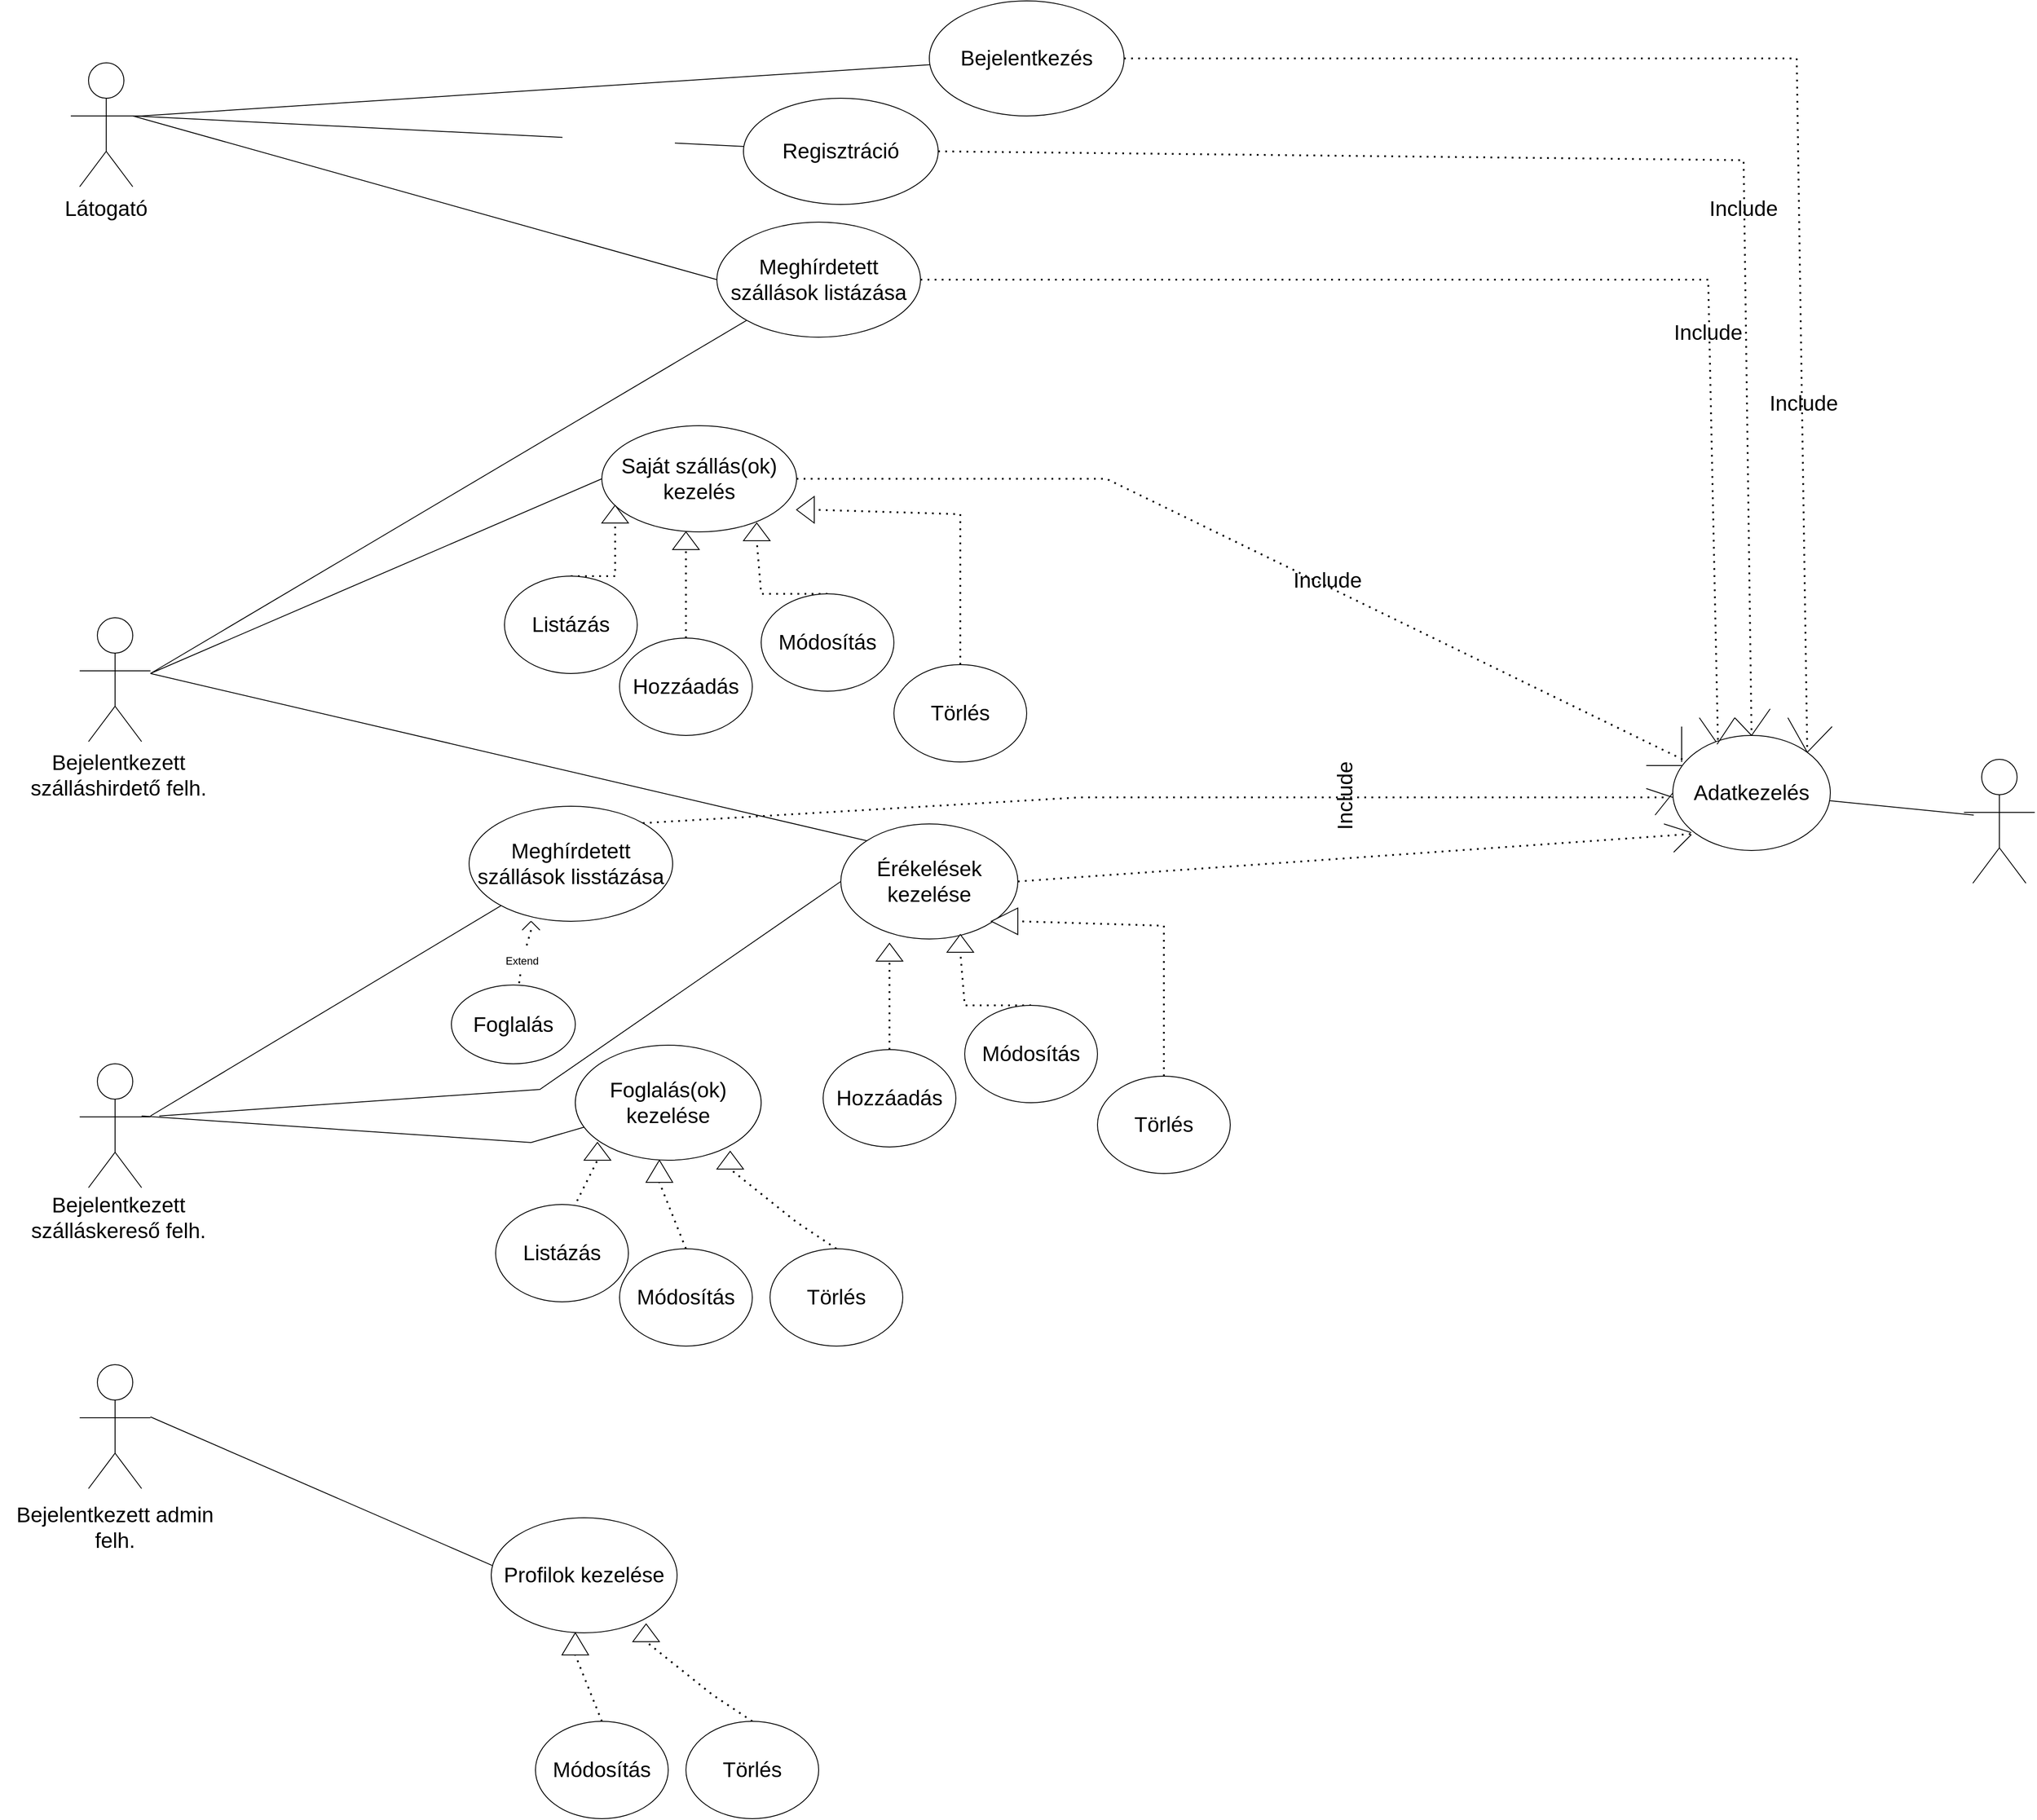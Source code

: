 <mxfile version="24.8.3">
  <diagram name="1 oldal" id="6WJGjurnDq18iB8I7gFS">
    <mxGraphModel dx="386" dy="413" grid="1" gridSize="10" guides="1" tooltips="1" connect="1" arrows="1" fold="1" page="1" pageScale="1" pageWidth="827" pageHeight="1169" math="0" shadow="0">
      <root>
        <mxCell id="0" />
        <mxCell id="1" parent="0" />
        <mxCell id="30rDKYGMFZMRvSmP9YPS-1" value="" style="ellipse;whiteSpace=wrap;html=1;aspect=fixed;" vertex="1" parent="1">
          <mxGeometry x="100" y="110" width="40" height="40" as="geometry" />
        </mxCell>
        <mxCell id="30rDKYGMFZMRvSmP9YPS-2" value="" style="endArrow=none;html=1;rounded=0;exitX=0.5;exitY=1;exitDx=0;exitDy=0;" edge="1" parent="1" source="30rDKYGMFZMRvSmP9YPS-1">
          <mxGeometry width="50" height="50" relative="1" as="geometry">
            <mxPoint x="440" y="400" as="sourcePoint" />
            <mxPoint x="120" y="210" as="targetPoint" />
          </mxGeometry>
        </mxCell>
        <mxCell id="30rDKYGMFZMRvSmP9YPS-3" value="" style="endArrow=none;html=1;rounded=0;" edge="1" parent="1">
          <mxGeometry width="50" height="50" relative="1" as="geometry">
            <mxPoint x="120" y="210" as="sourcePoint" />
            <mxPoint x="150" y="250" as="targetPoint" />
          </mxGeometry>
        </mxCell>
        <mxCell id="30rDKYGMFZMRvSmP9YPS-4" value="" style="endArrow=none;html=1;rounded=0;" edge="1" parent="1">
          <mxGeometry width="50" height="50" relative="1" as="geometry">
            <mxPoint x="120" y="210" as="sourcePoint" />
            <mxPoint x="90" y="250" as="targetPoint" />
          </mxGeometry>
        </mxCell>
        <mxCell id="30rDKYGMFZMRvSmP9YPS-5" value="" style="endArrow=none;html=1;rounded=0;" edge="1" parent="1">
          <mxGeometry width="50" height="50" relative="1" as="geometry">
            <mxPoint x="80" y="170" as="sourcePoint" />
            <mxPoint x="160" y="170" as="targetPoint" />
          </mxGeometry>
        </mxCell>
        <mxCell id="30rDKYGMFZMRvSmP9YPS-6" value="" style="ellipse;whiteSpace=wrap;html=1;aspect=fixed;" vertex="1" parent="1">
          <mxGeometry x="110" y="737" width="40" height="40" as="geometry" />
        </mxCell>
        <mxCell id="30rDKYGMFZMRvSmP9YPS-7" value="" style="endArrow=none;html=1;rounded=0;exitX=0.5;exitY=1;exitDx=0;exitDy=0;" edge="1" parent="1" source="30rDKYGMFZMRvSmP9YPS-6">
          <mxGeometry width="50" height="50" relative="1" as="geometry">
            <mxPoint x="450" y="1027" as="sourcePoint" />
            <mxPoint x="130" y="837" as="targetPoint" />
          </mxGeometry>
        </mxCell>
        <mxCell id="30rDKYGMFZMRvSmP9YPS-8" value="" style="endArrow=none;html=1;rounded=0;" edge="1" parent="1">
          <mxGeometry width="50" height="50" relative="1" as="geometry">
            <mxPoint x="130" y="837" as="sourcePoint" />
            <mxPoint x="160" y="877" as="targetPoint" />
          </mxGeometry>
        </mxCell>
        <mxCell id="30rDKYGMFZMRvSmP9YPS-9" value="" style="endArrow=none;html=1;rounded=0;" edge="1" parent="1">
          <mxGeometry width="50" height="50" relative="1" as="geometry">
            <mxPoint x="130" y="837" as="sourcePoint" />
            <mxPoint x="100" y="877" as="targetPoint" />
          </mxGeometry>
        </mxCell>
        <mxCell id="30rDKYGMFZMRvSmP9YPS-10" value="" style="endArrow=none;html=1;rounded=0;" edge="1" parent="1">
          <mxGeometry width="50" height="50" relative="1" as="geometry">
            <mxPoint x="90" y="797" as="sourcePoint" />
            <mxPoint x="170" y="797" as="targetPoint" />
          </mxGeometry>
        </mxCell>
        <mxCell id="30rDKYGMFZMRvSmP9YPS-11" value="" style="ellipse;whiteSpace=wrap;html=1;aspect=fixed;" vertex="1" parent="1">
          <mxGeometry x="110" y="1241" width="40" height="40" as="geometry" />
        </mxCell>
        <mxCell id="30rDKYGMFZMRvSmP9YPS-12" value="" style="endArrow=none;html=1;rounded=0;exitX=0.5;exitY=1;exitDx=0;exitDy=0;" edge="1" parent="1" source="30rDKYGMFZMRvSmP9YPS-11">
          <mxGeometry width="50" height="50" relative="1" as="geometry">
            <mxPoint x="450" y="1531" as="sourcePoint" />
            <mxPoint x="130" y="1341" as="targetPoint" />
          </mxGeometry>
        </mxCell>
        <mxCell id="30rDKYGMFZMRvSmP9YPS-13" value="" style="endArrow=none;html=1;rounded=0;" edge="1" parent="1">
          <mxGeometry width="50" height="50" relative="1" as="geometry">
            <mxPoint x="130" y="1341" as="sourcePoint" />
            <mxPoint x="160" y="1381" as="targetPoint" />
          </mxGeometry>
        </mxCell>
        <mxCell id="30rDKYGMFZMRvSmP9YPS-14" value="" style="endArrow=none;html=1;rounded=0;" edge="1" parent="1">
          <mxGeometry width="50" height="50" relative="1" as="geometry">
            <mxPoint x="130" y="1341" as="sourcePoint" />
            <mxPoint x="100" y="1381" as="targetPoint" />
          </mxGeometry>
        </mxCell>
        <mxCell id="30rDKYGMFZMRvSmP9YPS-15" value="" style="endArrow=none;html=1;rounded=0;" edge="1" parent="1">
          <mxGeometry width="50" height="50" relative="1" as="geometry">
            <mxPoint x="90" y="1301" as="sourcePoint" />
            <mxPoint x="170" y="1301" as="targetPoint" />
          </mxGeometry>
        </mxCell>
        <mxCell id="30rDKYGMFZMRvSmP9YPS-17" value="" style="ellipse;whiteSpace=wrap;html=1;aspect=fixed;" vertex="1" parent="1">
          <mxGeometry x="2239" y="897" width="40" height="40" as="geometry" />
        </mxCell>
        <mxCell id="30rDKYGMFZMRvSmP9YPS-18" value="" style="endArrow=none;html=1;rounded=0;exitX=0.5;exitY=1;exitDx=0;exitDy=0;" edge="1" parent="1" source="30rDKYGMFZMRvSmP9YPS-17">
          <mxGeometry width="50" height="50" relative="1" as="geometry">
            <mxPoint x="2579" y="1187" as="sourcePoint" />
            <mxPoint x="2259" y="997" as="targetPoint" />
          </mxGeometry>
        </mxCell>
        <mxCell id="30rDKYGMFZMRvSmP9YPS-19" value="" style="endArrow=none;html=1;rounded=0;" edge="1" parent="1">
          <mxGeometry width="50" height="50" relative="1" as="geometry">
            <mxPoint x="2259" y="997" as="sourcePoint" />
            <mxPoint x="2289" y="1037" as="targetPoint" />
          </mxGeometry>
        </mxCell>
        <mxCell id="30rDKYGMFZMRvSmP9YPS-20" value="" style="endArrow=none;html=1;rounded=0;" edge="1" parent="1">
          <mxGeometry width="50" height="50" relative="1" as="geometry">
            <mxPoint x="2259" y="997" as="sourcePoint" />
            <mxPoint x="2229" y="1037" as="targetPoint" />
          </mxGeometry>
        </mxCell>
        <mxCell id="30rDKYGMFZMRvSmP9YPS-21" value="" style="endArrow=none;html=1;rounded=0;" edge="1" parent="1">
          <mxGeometry width="50" height="50" relative="1" as="geometry">
            <mxPoint x="2219" y="957" as="sourcePoint" />
            <mxPoint x="2299" y="957" as="targetPoint" />
          </mxGeometry>
        </mxCell>
        <mxCell id="30rDKYGMFZMRvSmP9YPS-27" value="" style="ellipse;whiteSpace=wrap;html=1;aspect=fixed;" vertex="1" parent="1">
          <mxGeometry x="110" y="1581" width="40" height="40" as="geometry" />
        </mxCell>
        <mxCell id="30rDKYGMFZMRvSmP9YPS-28" value="" style="endArrow=none;html=1;rounded=0;exitX=0.5;exitY=1;exitDx=0;exitDy=0;" edge="1" source="30rDKYGMFZMRvSmP9YPS-27" parent="1">
          <mxGeometry width="50" height="50" relative="1" as="geometry">
            <mxPoint x="450" y="1871" as="sourcePoint" />
            <mxPoint x="130" y="1681" as="targetPoint" />
          </mxGeometry>
        </mxCell>
        <mxCell id="30rDKYGMFZMRvSmP9YPS-29" value="" style="endArrow=none;html=1;rounded=0;" edge="1" parent="1">
          <mxGeometry width="50" height="50" relative="1" as="geometry">
            <mxPoint x="130" y="1681" as="sourcePoint" />
            <mxPoint x="160" y="1721" as="targetPoint" />
          </mxGeometry>
        </mxCell>
        <mxCell id="30rDKYGMFZMRvSmP9YPS-30" value="" style="endArrow=none;html=1;rounded=0;" edge="1" parent="1">
          <mxGeometry width="50" height="50" relative="1" as="geometry">
            <mxPoint x="130" y="1681" as="sourcePoint" />
            <mxPoint x="100" y="1721" as="targetPoint" />
          </mxGeometry>
        </mxCell>
        <mxCell id="30rDKYGMFZMRvSmP9YPS-31" value="" style="endArrow=none;html=1;rounded=0;" edge="1" parent="1">
          <mxGeometry width="50" height="50" relative="1" as="geometry">
            <mxPoint x="90" y="1641" as="sourcePoint" />
            <mxPoint x="170" y="1641" as="targetPoint" />
          </mxGeometry>
        </mxCell>
        <mxCell id="30rDKYGMFZMRvSmP9YPS-33" value="&lt;font style=&quot;font-size: 24px;&quot;&gt;Látogató&lt;/font&gt;" style="text;html=1;align=center;verticalAlign=middle;whiteSpace=wrap;rounded=0;" vertex="1" parent="1">
          <mxGeometry x="65" y="260" width="110" height="30" as="geometry" />
        </mxCell>
        <mxCell id="30rDKYGMFZMRvSmP9YPS-34" value="&lt;font style=&quot;font-size: 24px;&quot;&gt;Bejelentkezett szálláshirdető felh.&lt;/font&gt;" style="text;html=1;align=center;verticalAlign=middle;whiteSpace=wrap;rounded=0;" vertex="1" parent="1">
          <mxGeometry x="4" y="900" width="260" height="30" as="geometry" />
        </mxCell>
        <mxCell id="30rDKYGMFZMRvSmP9YPS-36" value="&lt;font style=&quot;font-size: 24px;&quot;&gt;Bejelentkezett szálláskereső felh.&lt;/font&gt;" style="text;html=1;align=center;verticalAlign=middle;whiteSpace=wrap;rounded=0;" vertex="1" parent="1">
          <mxGeometry x="4" y="1400" width="260" height="30" as="geometry" />
        </mxCell>
        <mxCell id="30rDKYGMFZMRvSmP9YPS-37" value="&lt;font style=&quot;font-size: 24px;&quot;&gt;Bejelentkezett admin felh.&lt;/font&gt;" style="text;html=1;align=center;verticalAlign=middle;whiteSpace=wrap;rounded=0;" vertex="1" parent="1">
          <mxGeometry y="1750" width="260" height="30" as="geometry" />
        </mxCell>
        <mxCell id="30rDKYGMFZMRvSmP9YPS-38" value="" style="endArrow=none;html=1;rounded=0;" edge="1" parent="1" target="30rDKYGMFZMRvSmP9YPS-39">
          <mxGeometry width="50" height="50" relative="1" as="geometry">
            <mxPoint x="160" y="170" as="sourcePoint" />
            <mxPoint x="860" y="170" as="targetPoint" />
          </mxGeometry>
        </mxCell>
        <mxCell id="30rDKYGMFZMRvSmP9YPS-39" value="&lt;font style=&quot;font-size: 24px;&quot;&gt;Bejelentkezés&lt;/font&gt;" style="ellipse;whiteSpace=wrap;html=1;" vertex="1" parent="1">
          <mxGeometry x="1050" y="40" width="220" height="130" as="geometry" />
        </mxCell>
        <mxCell id="30rDKYGMFZMRvSmP9YPS-40" value="" style="endArrow=none;html=1;rounded=0;" edge="1" parent="1" target="30rDKYGMFZMRvSmP9YPS-41">
          <mxGeometry width="50" height="50" relative="1" as="geometry">
            <mxPoint x="150" y="170" as="sourcePoint" />
            <mxPoint x="690" y="270" as="targetPoint" />
          </mxGeometry>
        </mxCell>
        <mxCell id="30rDKYGMFZMRvSmP9YPS-41" value="&lt;font style=&quot;font-size: 24px;&quot;&gt;Regisztráció&lt;/font&gt;" style="ellipse;whiteSpace=wrap;html=1;" vertex="1" parent="1">
          <mxGeometry x="840" y="150" width="220" height="120" as="geometry" />
        </mxCell>
        <mxCell id="30rDKYGMFZMRvSmP9YPS-42" value="&lt;font style=&quot;font-size: 24px;&quot;&gt;Meghírdetett szállások listázása&lt;/font&gt;" style="ellipse;whiteSpace=wrap;html=1;" vertex="1" parent="1">
          <mxGeometry x="810" y="290" width="230" height="130" as="geometry" />
        </mxCell>
        <mxCell id="30rDKYGMFZMRvSmP9YPS-43" value="" style="endArrow=none;html=1;rounded=0;entryX=0;entryY=0.5;entryDx=0;entryDy=0;" edge="1" parent="1" target="30rDKYGMFZMRvSmP9YPS-42">
          <mxGeometry width="50" height="50" relative="1" as="geometry">
            <mxPoint x="150" y="170" as="sourcePoint" />
            <mxPoint x="760" y="290" as="targetPoint" />
          </mxGeometry>
        </mxCell>
        <mxCell id="30rDKYGMFZMRvSmP9YPS-44" value="" style="endArrow=none;html=1;rounded=0;entryX=0;entryY=0.5;entryDx=0;entryDy=0;" edge="1" parent="1" target="30rDKYGMFZMRvSmP9YPS-45">
          <mxGeometry width="50" height="50" relative="1" as="geometry">
            <mxPoint x="170" y="800" as="sourcePoint" />
            <mxPoint x="630" y="600" as="targetPoint" />
          </mxGeometry>
        </mxCell>
        <mxCell id="30rDKYGMFZMRvSmP9YPS-45" value="&lt;font style=&quot;font-size: 24px;&quot;&gt;Saját szállás(ok) kezelés&lt;/font&gt;" style="ellipse;whiteSpace=wrap;html=1;" vertex="1" parent="1">
          <mxGeometry x="680" y="520" width="220" height="120" as="geometry" />
        </mxCell>
        <mxCell id="30rDKYGMFZMRvSmP9YPS-47" value="" style="endArrow=none;html=1;rounded=0;entryX=0;entryY=1;entryDx=0;entryDy=0;" edge="1" parent="1" target="30rDKYGMFZMRvSmP9YPS-42">
          <mxGeometry width="50" height="50" relative="1" as="geometry">
            <mxPoint x="170" y="800" as="sourcePoint" />
            <mxPoint x="390" y="760" as="targetPoint" />
          </mxGeometry>
        </mxCell>
        <mxCell id="30rDKYGMFZMRvSmP9YPS-48" value="" style="endArrow=none;dashed=1;html=1;dashPattern=1 3;strokeWidth=2;rounded=0;exitX=0.5;exitY=0;exitDx=0;exitDy=0;entryX=0;entryY=0.5;entryDx=0;entryDy=0;" edge="1" parent="1" source="30rDKYGMFZMRvSmP9YPS-50" target="30rDKYGMFZMRvSmP9YPS-49">
          <mxGeometry width="50" height="50" relative="1" as="geometry">
            <mxPoint x="730" y="720" as="sourcePoint" />
            <mxPoint x="730" y="690" as="targetPoint" />
            <Array as="points">
              <mxPoint x="860" y="710" />
            </Array>
          </mxGeometry>
        </mxCell>
        <mxCell id="30rDKYGMFZMRvSmP9YPS-49" value="" style="triangle;whiteSpace=wrap;html=1;direction=north;" vertex="1" parent="1">
          <mxGeometry x="840" y="630" width="30" height="20" as="geometry" />
        </mxCell>
        <mxCell id="30rDKYGMFZMRvSmP9YPS-50" value="&lt;font style=&quot;font-size: 24px;&quot;&gt;Módosítás&lt;/font&gt;" style="ellipse;whiteSpace=wrap;html=1;" vertex="1" parent="1">
          <mxGeometry x="860" y="710" width="150" height="110" as="geometry" />
        </mxCell>
        <mxCell id="30rDKYGMFZMRvSmP9YPS-54" value="" style="endArrow=none;dashed=1;html=1;dashPattern=1 3;strokeWidth=2;rounded=0;exitX=0.5;exitY=0;exitDx=0;exitDy=0;" edge="1" parent="1" source="30rDKYGMFZMRvSmP9YPS-56" target="30rDKYGMFZMRvSmP9YPS-55">
          <mxGeometry width="50" height="50" relative="1" as="geometry">
            <mxPoint x="750" y="740" as="sourcePoint" />
            <mxPoint x="750" y="710" as="targetPoint" />
            <Array as="points">
              <mxPoint x="695" y="690" />
            </Array>
          </mxGeometry>
        </mxCell>
        <mxCell id="30rDKYGMFZMRvSmP9YPS-55" value="" style="triangle;whiteSpace=wrap;html=1;direction=north;" vertex="1" parent="1">
          <mxGeometry x="680" y="610" width="30" height="20" as="geometry" />
        </mxCell>
        <mxCell id="30rDKYGMFZMRvSmP9YPS-56" value="&lt;font style=&quot;font-size: 24px;&quot;&gt;Listázás&lt;/font&gt;" style="ellipse;whiteSpace=wrap;html=1;" vertex="1" parent="1">
          <mxGeometry x="570" y="690" width="150" height="110" as="geometry" />
        </mxCell>
        <mxCell id="30rDKYGMFZMRvSmP9YPS-58" value="" style="endArrow=none;dashed=1;html=1;dashPattern=1 3;strokeWidth=2;rounded=0;exitX=0.5;exitY=0;exitDx=0;exitDy=0;" edge="1" parent="1" source="30rDKYGMFZMRvSmP9YPS-60" target="30rDKYGMFZMRvSmP9YPS-59">
          <mxGeometry width="50" height="50" relative="1" as="geometry">
            <mxPoint x="760" y="750" as="sourcePoint" />
            <mxPoint x="760" y="720" as="targetPoint" />
          </mxGeometry>
        </mxCell>
        <mxCell id="30rDKYGMFZMRvSmP9YPS-59" value="" style="triangle;whiteSpace=wrap;html=1;direction=north;" vertex="1" parent="1">
          <mxGeometry x="760" y="640" width="30" height="20" as="geometry" />
        </mxCell>
        <mxCell id="30rDKYGMFZMRvSmP9YPS-60" value="&lt;font style=&quot;font-size: 24px;&quot;&gt;Hozzáadás&lt;/font&gt;" style="ellipse;whiteSpace=wrap;html=1;" vertex="1" parent="1">
          <mxGeometry x="700" y="760" width="150" height="110" as="geometry" />
        </mxCell>
        <mxCell id="30rDKYGMFZMRvSmP9YPS-61" value="" style="endArrow=none;dashed=1;html=1;dashPattern=1 3;strokeWidth=2;rounded=0;exitX=0.5;exitY=0;exitDx=0;exitDy=0;entryX=0;entryY=0.5;entryDx=0;entryDy=0;" edge="1" parent="1" source="30rDKYGMFZMRvSmP9YPS-63" target="30rDKYGMFZMRvSmP9YPS-62">
          <mxGeometry width="50" height="50" relative="1" as="geometry">
            <mxPoint x="1070" y="800" as="sourcePoint" />
            <mxPoint x="1070" y="770" as="targetPoint" />
            <Array as="points">
              <mxPoint x="1085" y="620" />
            </Array>
          </mxGeometry>
        </mxCell>
        <mxCell id="30rDKYGMFZMRvSmP9YPS-62" value="" style="triangle;whiteSpace=wrap;html=1;direction=west;" vertex="1" parent="1">
          <mxGeometry x="900" y="600" width="20" height="30" as="geometry" />
        </mxCell>
        <mxCell id="30rDKYGMFZMRvSmP9YPS-63" value="&lt;font style=&quot;font-size: 24px;&quot;&gt;Törlés&lt;/font&gt;" style="ellipse;whiteSpace=wrap;html=1;" vertex="1" parent="1">
          <mxGeometry x="1010" y="790" width="150" height="110" as="geometry" />
        </mxCell>
        <mxCell id="30rDKYGMFZMRvSmP9YPS-64" value="" style="endArrow=none;html=1;rounded=0;" edge="1" parent="1" target="30rDKYGMFZMRvSmP9YPS-65">
          <mxGeometry width="50" height="50" relative="1" as="geometry">
            <mxPoint x="170" y="1300" as="sourcePoint" />
            <mxPoint x="510" y="1130" as="targetPoint" />
          </mxGeometry>
        </mxCell>
        <mxCell id="30rDKYGMFZMRvSmP9YPS-65" value="&lt;font style=&quot;font-size: 24px;&quot;&gt;Meghírdetett szállások lisstázása&lt;/font&gt;" style="ellipse;whiteSpace=wrap;html=1;" vertex="1" parent="1">
          <mxGeometry x="530" y="950" width="230" height="130" as="geometry" />
        </mxCell>
        <mxCell id="30rDKYGMFZMRvSmP9YPS-66" value="" style="endArrow=none;dashed=1;html=1;dashPattern=1 3;strokeWidth=2;rounded=0;" edge="1" parent="1" source="30rDKYGMFZMRvSmP9YPS-70" target="30rDKYGMFZMRvSmP9YPS-69">
          <mxGeometry width="50" height="50" relative="1" as="geometry">
            <mxPoint x="600" y="1090" as="sourcePoint" />
            <mxPoint x="600" y="1080" as="targetPoint" />
          </mxGeometry>
        </mxCell>
        <mxCell id="30rDKYGMFZMRvSmP9YPS-67" value="" style="endArrow=none;html=1;rounded=0;" edge="1" parent="1">
          <mxGeometry width="50" height="50" relative="1" as="geometry">
            <mxPoint x="600" y="1080" as="sourcePoint" />
            <mxPoint x="610" y="1090" as="targetPoint" />
          </mxGeometry>
        </mxCell>
        <mxCell id="30rDKYGMFZMRvSmP9YPS-68" value="" style="endArrow=none;html=1;rounded=0;" edge="1" parent="1">
          <mxGeometry width="50" height="50" relative="1" as="geometry">
            <mxPoint x="590" y="1090" as="sourcePoint" />
            <mxPoint x="600" y="1080" as="targetPoint" />
          </mxGeometry>
        </mxCell>
        <mxCell id="30rDKYGMFZMRvSmP9YPS-69" value="&lt;font style=&quot;font-size: 24px;&quot;&gt;Foglalás&lt;/font&gt;" style="ellipse;whiteSpace=wrap;html=1;" vertex="1" parent="1">
          <mxGeometry x="510" y="1152" width="140" height="89" as="geometry" />
        </mxCell>
        <mxCell id="30rDKYGMFZMRvSmP9YPS-71" value="" style="endArrow=none;dashed=1;html=1;dashPattern=1 3;strokeWidth=2;rounded=0;" edge="1" parent="1" target="30rDKYGMFZMRvSmP9YPS-70">
          <mxGeometry width="50" height="50" relative="1" as="geometry">
            <mxPoint x="600" y="1090" as="sourcePoint" />
            <mxPoint x="588" y="1152" as="targetPoint" />
          </mxGeometry>
        </mxCell>
        <mxCell id="30rDKYGMFZMRvSmP9YPS-70" value="Extend" style="text;html=1;align=center;verticalAlign=middle;whiteSpace=wrap;rounded=0;" vertex="1" parent="1">
          <mxGeometry x="560" y="1110" width="60" height="30" as="geometry" />
        </mxCell>
        <mxCell id="30rDKYGMFZMRvSmP9YPS-72" value="" style="endArrow=none;html=1;rounded=0;" edge="1" parent="1" target="30rDKYGMFZMRvSmP9YPS-73">
          <mxGeometry width="50" height="50" relative="1" as="geometry">
            <mxPoint x="160" y="1300" as="sourcePoint" />
            <mxPoint x="710" y="1260" as="targetPoint" />
            <Array as="points">
              <mxPoint x="600" y="1330" />
            </Array>
          </mxGeometry>
        </mxCell>
        <mxCell id="30rDKYGMFZMRvSmP9YPS-73" value="&lt;font style=&quot;font-size: 24px;&quot;&gt;Foglalás(ok) kezelése&lt;/font&gt;" style="ellipse;whiteSpace=wrap;html=1;" vertex="1" parent="1">
          <mxGeometry x="650" y="1220" width="210" height="130" as="geometry" />
        </mxCell>
        <mxCell id="30rDKYGMFZMRvSmP9YPS-74" value="" style="endArrow=none;dashed=1;html=1;dashPattern=1 3;strokeWidth=2;rounded=0;exitX=0.5;exitY=0;exitDx=0;exitDy=0;entryX=0;entryY=0.5;entryDx=0;entryDy=0;" edge="1" parent="1" source="30rDKYGMFZMRvSmP9YPS-76" target="30rDKYGMFZMRvSmP9YPS-75">
          <mxGeometry width="50" height="50" relative="1" as="geometry">
            <mxPoint x="590" y="1540" as="sourcePoint" />
            <mxPoint x="590" y="1510" as="targetPoint" />
            <Array as="points">
              <mxPoint x="605" y="1490" />
            </Array>
          </mxGeometry>
        </mxCell>
        <mxCell id="30rDKYGMFZMRvSmP9YPS-75" value="" style="triangle;whiteSpace=wrap;html=1;direction=north;" vertex="1" parent="1">
          <mxGeometry x="660" y="1330" width="30" height="20" as="geometry" />
        </mxCell>
        <mxCell id="30rDKYGMFZMRvSmP9YPS-76" value="&lt;font style=&quot;font-size: 24px;&quot;&gt;Listázás&lt;/font&gt;" style="ellipse;whiteSpace=wrap;html=1;" vertex="1" parent="1">
          <mxGeometry x="560" y="1400" width="150" height="110" as="geometry" />
        </mxCell>
        <mxCell id="30rDKYGMFZMRvSmP9YPS-77" value="" style="endArrow=none;dashed=1;html=1;dashPattern=1 3;strokeWidth=2;rounded=0;exitX=0.5;exitY=0;exitDx=0;exitDy=0;entryX=0;entryY=0.5;entryDx=0;entryDy=0;" edge="1" parent="1" source="30rDKYGMFZMRvSmP9YPS-79" target="30rDKYGMFZMRvSmP9YPS-78">
          <mxGeometry width="50" height="50" relative="1" as="geometry">
            <mxPoint x="895" y="1580" as="sourcePoint" />
            <mxPoint x="895" y="1550" as="targetPoint" />
            <Array as="points" />
          </mxGeometry>
        </mxCell>
        <mxCell id="30rDKYGMFZMRvSmP9YPS-78" value="" style="triangle;whiteSpace=wrap;html=1;direction=north;" vertex="1" parent="1">
          <mxGeometry x="730" y="1350" width="30" height="25" as="geometry" />
        </mxCell>
        <mxCell id="30rDKYGMFZMRvSmP9YPS-79" value="&lt;font style=&quot;font-size: 24px;&quot;&gt;Módosítás&lt;/font&gt;" style="ellipse;whiteSpace=wrap;html=1;" vertex="1" parent="1">
          <mxGeometry x="700" y="1450" width="150" height="110" as="geometry" />
        </mxCell>
        <mxCell id="30rDKYGMFZMRvSmP9YPS-80" value="" style="endArrow=none;dashed=1;html=1;dashPattern=1 3;strokeWidth=2;rounded=0;exitX=0.5;exitY=0;exitDx=0;exitDy=0;entryX=0;entryY=0.5;entryDx=0;entryDy=0;" edge="1" parent="1" source="30rDKYGMFZMRvSmP9YPS-82" target="30rDKYGMFZMRvSmP9YPS-81">
          <mxGeometry width="50" height="50" relative="1" as="geometry">
            <mxPoint x="930" y="1460" as="sourcePoint" />
            <mxPoint x="930" y="1430" as="targetPoint" />
            <Array as="points">
              <mxPoint x="900" y="1420" />
            </Array>
          </mxGeometry>
        </mxCell>
        <mxCell id="30rDKYGMFZMRvSmP9YPS-81" value="" style="triangle;whiteSpace=wrap;html=1;direction=north;" vertex="1" parent="1">
          <mxGeometry x="810" y="1340" width="30" height="20" as="geometry" />
        </mxCell>
        <mxCell id="30rDKYGMFZMRvSmP9YPS-82" value="&lt;font style=&quot;font-size: 24px;&quot;&gt;Törlés&lt;/font&gt;" style="ellipse;whiteSpace=wrap;html=1;" vertex="1" parent="1">
          <mxGeometry x="870" y="1450" width="150" height="110" as="geometry" />
        </mxCell>
        <mxCell id="30rDKYGMFZMRvSmP9YPS-86" value="" style="endArrow=none;html=1;rounded=0;" edge="1" parent="1">
          <mxGeometry width="50" height="50" relative="1" as="geometry">
            <mxPoint x="170" y="1640" as="sourcePoint" />
            <mxPoint x="559.125" y="1809.185" as="targetPoint" />
          </mxGeometry>
        </mxCell>
        <mxCell id="30rDKYGMFZMRvSmP9YPS-88" value="&lt;font style=&quot;font-size: 24px;&quot;&gt;Profilok kezelése&lt;/font&gt;" style="ellipse;whiteSpace=wrap;html=1;" vertex="1" parent="1">
          <mxGeometry x="555" y="1754" width="210" height="130" as="geometry" />
        </mxCell>
        <mxCell id="30rDKYGMFZMRvSmP9YPS-92" value="" style="endArrow=none;dashed=1;html=1;dashPattern=1 3;strokeWidth=2;rounded=0;exitX=0.5;exitY=0;exitDx=0;exitDy=0;entryX=0;entryY=0.5;entryDx=0;entryDy=0;" edge="1" parent="1" source="30rDKYGMFZMRvSmP9YPS-94" target="30rDKYGMFZMRvSmP9YPS-93">
          <mxGeometry width="50" height="50" relative="1" as="geometry">
            <mxPoint x="800" y="2114" as="sourcePoint" />
            <mxPoint x="800" y="2084" as="targetPoint" />
            <Array as="points" />
          </mxGeometry>
        </mxCell>
        <mxCell id="30rDKYGMFZMRvSmP9YPS-93" value="" style="triangle;whiteSpace=wrap;html=1;direction=north;" vertex="1" parent="1">
          <mxGeometry x="635" y="1884" width="30" height="25" as="geometry" />
        </mxCell>
        <mxCell id="30rDKYGMFZMRvSmP9YPS-94" value="&lt;font style=&quot;font-size: 24px;&quot;&gt;Módosítás&lt;/font&gt;" style="ellipse;whiteSpace=wrap;html=1;" vertex="1" parent="1">
          <mxGeometry x="605" y="1984" width="150" height="110" as="geometry" />
        </mxCell>
        <mxCell id="30rDKYGMFZMRvSmP9YPS-95" value="" style="endArrow=none;dashed=1;html=1;dashPattern=1 3;strokeWidth=2;rounded=0;exitX=0.5;exitY=0;exitDx=0;exitDy=0;entryX=0;entryY=0.5;entryDx=0;entryDy=0;" edge="1" parent="1" source="30rDKYGMFZMRvSmP9YPS-97" target="30rDKYGMFZMRvSmP9YPS-96">
          <mxGeometry width="50" height="50" relative="1" as="geometry">
            <mxPoint x="835" y="1994" as="sourcePoint" />
            <mxPoint x="835" y="1964" as="targetPoint" />
            <Array as="points">
              <mxPoint x="805" y="1954" />
            </Array>
          </mxGeometry>
        </mxCell>
        <mxCell id="30rDKYGMFZMRvSmP9YPS-96" value="" style="triangle;whiteSpace=wrap;html=1;direction=north;" vertex="1" parent="1">
          <mxGeometry x="715" y="1874" width="30" height="20" as="geometry" />
        </mxCell>
        <mxCell id="30rDKYGMFZMRvSmP9YPS-97" value="&lt;font style=&quot;font-size: 24px;&quot;&gt;Törlés&lt;/font&gt;" style="ellipse;whiteSpace=wrap;html=1;" vertex="1" parent="1">
          <mxGeometry x="775" y="1984" width="150" height="110" as="geometry" />
        </mxCell>
        <mxCell id="30rDKYGMFZMRvSmP9YPS-98" value="" style="endArrow=none;html=1;rounded=0;entryX=0;entryY=0;entryDx=0;entryDy=0;" edge="1" parent="1" target="30rDKYGMFZMRvSmP9YPS-100">
          <mxGeometry width="50" height="50" relative="1" as="geometry">
            <mxPoint x="170" y="800" as="sourcePoint" />
            <mxPoint x="960" y="1000" as="targetPoint" />
          </mxGeometry>
        </mxCell>
        <mxCell id="30rDKYGMFZMRvSmP9YPS-99" value="" style="endArrow=none;html=1;rounded=0;entryX=0;entryY=0.5;entryDx=0;entryDy=0;" edge="1" parent="1" target="30rDKYGMFZMRvSmP9YPS-100">
          <mxGeometry width="50" height="50" relative="1" as="geometry">
            <mxPoint x="180" y="1300" as="sourcePoint" />
            <mxPoint x="960" y="1060" as="targetPoint" />
            <Array as="points">
              <mxPoint x="610" y="1270" />
            </Array>
          </mxGeometry>
        </mxCell>
        <mxCell id="30rDKYGMFZMRvSmP9YPS-100" value="&lt;font style=&quot;font-size: 24px;&quot;&gt;Érékelések kezelése&lt;/font&gt;" style="ellipse;whiteSpace=wrap;html=1;" vertex="1" parent="1">
          <mxGeometry x="950" y="970" width="200" height="130" as="geometry" />
        </mxCell>
        <mxCell id="30rDKYGMFZMRvSmP9YPS-109" value="" style="endArrow=none;dashed=1;html=1;dashPattern=1 3;strokeWidth=2;rounded=0;exitX=0.5;exitY=0;exitDx=0;exitDy=0;entryX=0;entryY=0.5;entryDx=0;entryDy=0;" edge="1" parent="1" source="30rDKYGMFZMRvSmP9YPS-111" target="30rDKYGMFZMRvSmP9YPS-110">
          <mxGeometry width="50" height="50" relative="1" as="geometry">
            <mxPoint x="960" y="1185" as="sourcePoint" />
            <mxPoint x="960" y="1155" as="targetPoint" />
            <Array as="points">
              <mxPoint x="1090" y="1175" />
            </Array>
          </mxGeometry>
        </mxCell>
        <mxCell id="30rDKYGMFZMRvSmP9YPS-110" value="" style="triangle;whiteSpace=wrap;html=1;direction=north;" vertex="1" parent="1">
          <mxGeometry x="1070" y="1095" width="30" height="20" as="geometry" />
        </mxCell>
        <mxCell id="30rDKYGMFZMRvSmP9YPS-111" value="&lt;font style=&quot;font-size: 24px;&quot;&gt;Módosítás&lt;/font&gt;" style="ellipse;whiteSpace=wrap;html=1;" vertex="1" parent="1">
          <mxGeometry x="1090" y="1175" width="150" height="110" as="geometry" />
        </mxCell>
        <mxCell id="30rDKYGMFZMRvSmP9YPS-112" value="" style="endArrow=none;dashed=1;html=1;dashPattern=1 3;strokeWidth=2;rounded=0;exitX=0.5;exitY=0;exitDx=0;exitDy=0;" edge="1" parent="1" source="30rDKYGMFZMRvSmP9YPS-114" target="30rDKYGMFZMRvSmP9YPS-113">
          <mxGeometry width="50" height="50" relative="1" as="geometry">
            <mxPoint x="990" y="1215" as="sourcePoint" />
            <mxPoint x="990" y="1185" as="targetPoint" />
          </mxGeometry>
        </mxCell>
        <mxCell id="30rDKYGMFZMRvSmP9YPS-113" value="" style="triangle;whiteSpace=wrap;html=1;direction=north;" vertex="1" parent="1">
          <mxGeometry x="990" y="1105" width="30" height="20" as="geometry" />
        </mxCell>
        <mxCell id="30rDKYGMFZMRvSmP9YPS-114" value="&lt;font style=&quot;font-size: 24px;&quot;&gt;Hozzáadás&lt;/font&gt;" style="ellipse;whiteSpace=wrap;html=1;" vertex="1" parent="1">
          <mxGeometry x="930" y="1225" width="150" height="110" as="geometry" />
        </mxCell>
        <mxCell id="30rDKYGMFZMRvSmP9YPS-115" value="" style="endArrow=none;dashed=1;html=1;dashPattern=1 3;strokeWidth=2;rounded=0;exitX=0.5;exitY=0;exitDx=0;exitDy=0;entryX=0;entryY=0.5;entryDx=0;entryDy=0;" edge="1" parent="1" source="30rDKYGMFZMRvSmP9YPS-117">
          <mxGeometry width="50" height="50" relative="1" as="geometry">
            <mxPoint x="1300" y="1265" as="sourcePoint" />
            <mxPoint x="1150" y="1080" as="targetPoint" />
            <Array as="points" />
          </mxGeometry>
        </mxCell>
        <mxCell id="30rDKYGMFZMRvSmP9YPS-116" value="&lt;font style=&quot;font-size: 24px;&quot;&gt;Törlés&lt;/font&gt;" style="ellipse;whiteSpace=wrap;html=1;" vertex="1" parent="1">
          <mxGeometry x="1240" y="1255" width="150" height="110" as="geometry" />
        </mxCell>
        <mxCell id="30rDKYGMFZMRvSmP9YPS-118" value="" style="endArrow=none;dashed=1;html=1;dashPattern=1 3;strokeWidth=2;rounded=0;exitX=0.5;exitY=0;exitDx=0;exitDy=0;entryX=0;entryY=0.5;entryDx=0;entryDy=0;" edge="1" parent="1" source="30rDKYGMFZMRvSmP9YPS-116" target="30rDKYGMFZMRvSmP9YPS-117">
          <mxGeometry width="50" height="50" relative="1" as="geometry">
            <mxPoint x="1315" y="1255" as="sourcePoint" />
            <mxPoint x="1150" y="1080" as="targetPoint" />
            <Array as="points">
              <mxPoint x="1315" y="1085" />
            </Array>
          </mxGeometry>
        </mxCell>
        <mxCell id="30rDKYGMFZMRvSmP9YPS-117" value="" style="triangle;whiteSpace=wrap;html=1;direction=west;" vertex="1" parent="1">
          <mxGeometry x="1120" y="1065" width="30" height="30" as="geometry" />
        </mxCell>
        <mxCell id="30rDKYGMFZMRvSmP9YPS-119" value="" style="endArrow=none;html=1;rounded=0;" edge="1" parent="1" target="30rDKYGMFZMRvSmP9YPS-120">
          <mxGeometry width="50" height="50" relative="1" as="geometry">
            <mxPoint x="2230" y="960" as="sourcePoint" />
            <mxPoint x="2230" y="960" as="targetPoint" />
          </mxGeometry>
        </mxCell>
        <mxCell id="30rDKYGMFZMRvSmP9YPS-120" value="&lt;font style=&quot;font-size: 24px;&quot;&gt;Adatkezelés&lt;/font&gt;" style="ellipse;whiteSpace=wrap;html=1;" vertex="1" parent="1">
          <mxGeometry x="1890" y="870" width="178" height="130" as="geometry" />
        </mxCell>
        <mxCell id="30rDKYGMFZMRvSmP9YPS-121" value="" style="endArrow=none;dashed=1;html=1;dashPattern=1 3;strokeWidth=2;rounded=0;entryX=1;entryY=0;entryDx=0;entryDy=0;exitX=1;exitY=0.5;exitDx=0;exitDy=0;" edge="1" parent="1" source="30rDKYGMFZMRvSmP9YPS-39" target="30rDKYGMFZMRvSmP9YPS-120">
          <mxGeometry width="50" height="50" relative="1" as="geometry">
            <mxPoint x="1430" y="330" as="sourcePoint" />
            <mxPoint x="1880" y="840" as="targetPoint" />
            <Array as="points">
              <mxPoint x="2030" y="105" />
            </Array>
          </mxGeometry>
        </mxCell>
        <mxCell id="30rDKYGMFZMRvSmP9YPS-124" value="" style="endArrow=none;html=1;rounded=0;exitX=1;exitY=0;exitDx=0;exitDy=0;" edge="1" parent="1" source="30rDKYGMFZMRvSmP9YPS-120">
          <mxGeometry width="50" height="50" relative="1" as="geometry">
            <mxPoint x="1740" y="960" as="sourcePoint" />
            <mxPoint x="2070" y="860" as="targetPoint" />
          </mxGeometry>
        </mxCell>
        <mxCell id="30rDKYGMFZMRvSmP9YPS-125" value="" style="endArrow=none;html=1;rounded=0;entryX=1;entryY=0;entryDx=0;entryDy=0;" edge="1" parent="1" target="30rDKYGMFZMRvSmP9YPS-120">
          <mxGeometry width="50" height="50" relative="1" as="geometry">
            <mxPoint x="2020" y="850" as="sourcePoint" />
            <mxPoint x="1990" y="780" as="targetPoint" />
          </mxGeometry>
        </mxCell>
        <mxCell id="30rDKYGMFZMRvSmP9YPS-126" value="&lt;font style=&quot;font-size: 24px;&quot;&gt;Include&lt;/font&gt;" style="text;html=1;align=center;verticalAlign=middle;whiteSpace=wrap;rounded=0;" vertex="1" parent="1">
          <mxGeometry x="2008" y="480" width="60" height="30" as="geometry" />
        </mxCell>
        <mxCell id="30rDKYGMFZMRvSmP9YPS-127" value="" style="endArrow=none;dashed=1;html=1;dashPattern=1 3;strokeWidth=2;rounded=0;exitX=1;exitY=0.5;exitDx=0;exitDy=0;entryX=0.5;entryY=0;entryDx=0;entryDy=0;" edge="1" parent="1" source="30rDKYGMFZMRvSmP9YPS-41" target="30rDKYGMFZMRvSmP9YPS-120">
          <mxGeometry width="50" height="50" relative="1" as="geometry">
            <mxPoint x="1650" y="980" as="sourcePoint" />
            <mxPoint x="1700" y="930" as="targetPoint" />
            <Array as="points">
              <mxPoint x="1970" y="220" />
            </Array>
          </mxGeometry>
        </mxCell>
        <mxCell id="30rDKYGMFZMRvSmP9YPS-128" value="" style="endArrow=none;html=1;rounded=0;exitX=0.5;exitY=0;exitDx=0;exitDy=0;" edge="1" parent="1" source="30rDKYGMFZMRvSmP9YPS-120">
          <mxGeometry width="50" height="50" relative="1" as="geometry">
            <mxPoint x="1950" y="780" as="sourcePoint" />
            <mxPoint x="2000" y="840" as="targetPoint" />
          </mxGeometry>
        </mxCell>
        <mxCell id="30rDKYGMFZMRvSmP9YPS-129" value="" style="endArrow=none;html=1;rounded=0;exitX=0.5;exitY=0;exitDx=0;exitDy=0;" edge="1" parent="1" source="30rDKYGMFZMRvSmP9YPS-120">
          <mxGeometry width="50" height="50" relative="1" as="geometry">
            <mxPoint x="1950" y="780" as="sourcePoint" />
            <mxPoint x="1960" y="850" as="targetPoint" />
          </mxGeometry>
        </mxCell>
        <mxCell id="30rDKYGMFZMRvSmP9YPS-130" value="&lt;font style=&quot;font-size: 24px;&quot;&gt;Include&lt;/font&gt;" style="text;html=1;align=center;verticalAlign=middle;whiteSpace=wrap;rounded=0;" vertex="1" parent="1">
          <mxGeometry x="1940" y="260" width="60" height="30" as="geometry" />
        </mxCell>
        <mxCell id="30rDKYGMFZMRvSmP9YPS-132" value="" style="endArrow=none;dashed=1;html=1;dashPattern=1 3;strokeWidth=2;rounded=0;exitX=1;exitY=0.5;exitDx=0;exitDy=0;entryX=0.287;entryY=0.077;entryDx=0;entryDy=0;entryPerimeter=0;" edge="1" parent="1" source="30rDKYGMFZMRvSmP9YPS-42" target="30rDKYGMFZMRvSmP9YPS-120">
          <mxGeometry width="50" height="50" relative="1" as="geometry">
            <mxPoint x="1310" y="700" as="sourcePoint" />
            <mxPoint x="1360" y="650" as="targetPoint" />
            <Array as="points">
              <mxPoint x="1930" y="355" />
            </Array>
          </mxGeometry>
        </mxCell>
        <mxCell id="30rDKYGMFZMRvSmP9YPS-133" value="" style="endArrow=none;html=1;rounded=0;" edge="1" parent="1">
          <mxGeometry width="50" height="50" relative="1" as="geometry">
            <mxPoint x="1940" y="880" as="sourcePoint" />
            <mxPoint x="1960" y="850" as="targetPoint" />
          </mxGeometry>
        </mxCell>
        <mxCell id="30rDKYGMFZMRvSmP9YPS-134" value="" style="endArrow=none;html=1;rounded=0;" edge="1" parent="1" source="30rDKYGMFZMRvSmP9YPS-120">
          <mxGeometry width="50" height="50" relative="1" as="geometry">
            <mxPoint x="1740" y="700" as="sourcePoint" />
            <mxPoint x="1920" y="850" as="targetPoint" />
          </mxGeometry>
        </mxCell>
        <mxCell id="30rDKYGMFZMRvSmP9YPS-135" value="&lt;font style=&quot;font-size: 24px;&quot;&gt;Include&lt;/font&gt;" style="text;html=1;align=center;verticalAlign=middle;whiteSpace=wrap;rounded=0;" vertex="1" parent="1">
          <mxGeometry x="1900" y="400" width="60" height="30" as="geometry" />
        </mxCell>
        <mxCell id="30rDKYGMFZMRvSmP9YPS-138" value="" style="endArrow=none;dashed=1;html=1;dashPattern=1 3;strokeWidth=2;rounded=0;exitX=1;exitY=0.5;exitDx=0;exitDy=0;" edge="1" parent="1" source="30rDKYGMFZMRvSmP9YPS-45" target="30rDKYGMFZMRvSmP9YPS-120">
          <mxGeometry width="50" height="50" relative="1" as="geometry">
            <mxPoint x="1290" y="770" as="sourcePoint" />
            <mxPoint x="1340" y="720" as="targetPoint" />
            <Array as="points">
              <mxPoint x="1250" y="580" />
            </Array>
          </mxGeometry>
        </mxCell>
        <mxCell id="30rDKYGMFZMRvSmP9YPS-139" value="" style="endArrow=none;html=1;rounded=0;exitX=0.062;exitY=0.262;exitDx=0;exitDy=0;exitPerimeter=0;" edge="1" parent="1" source="30rDKYGMFZMRvSmP9YPS-120">
          <mxGeometry width="50" height="50" relative="1" as="geometry">
            <mxPoint x="1290" y="770" as="sourcePoint" />
            <mxPoint x="1860" y="904" as="targetPoint" />
          </mxGeometry>
        </mxCell>
        <mxCell id="30rDKYGMFZMRvSmP9YPS-140" value="" style="endArrow=none;html=1;rounded=0;" edge="1" parent="1">
          <mxGeometry width="50" height="50" relative="1" as="geometry">
            <mxPoint x="1900" y="900" as="sourcePoint" />
            <mxPoint x="1900" y="860" as="targetPoint" />
          </mxGeometry>
        </mxCell>
        <mxCell id="30rDKYGMFZMRvSmP9YPS-141" value="&lt;font style=&quot;font-size: 24px;&quot;&gt;Include&lt;/font&gt;" style="text;html=1;align=center;verticalAlign=middle;whiteSpace=wrap;rounded=0;" vertex="1" parent="1">
          <mxGeometry x="1470" y="680" width="60" height="30" as="geometry" />
        </mxCell>
        <mxCell id="30rDKYGMFZMRvSmP9YPS-142" value="" style="endArrow=none;dashed=1;html=1;dashPattern=1 3;strokeWidth=2;rounded=0;exitX=1;exitY=0;exitDx=0;exitDy=0;" edge="1" parent="1" source="30rDKYGMFZMRvSmP9YPS-65">
          <mxGeometry width="50" height="50" relative="1" as="geometry">
            <mxPoint x="1200" y="910" as="sourcePoint" />
            <mxPoint x="1880" y="940" as="targetPoint" />
            <Array as="points">
              <mxPoint x="1220" y="940" />
            </Array>
          </mxGeometry>
        </mxCell>
        <mxCell id="30rDKYGMFZMRvSmP9YPS-143" value="" style="endArrow=none;html=1;rounded=0;entryX=0;entryY=0.5;entryDx=0;entryDy=0;" edge="1" parent="1" target="30rDKYGMFZMRvSmP9YPS-120">
          <mxGeometry width="50" height="50" relative="1" as="geometry">
            <mxPoint x="1870" y="960" as="sourcePoint" />
            <mxPoint x="1540" y="860" as="targetPoint" />
          </mxGeometry>
        </mxCell>
        <mxCell id="30rDKYGMFZMRvSmP9YPS-144" value="" style="endArrow=none;html=1;rounded=0;" edge="1" parent="1">
          <mxGeometry width="50" height="50" relative="1" as="geometry">
            <mxPoint x="1860" y="930" as="sourcePoint" />
            <mxPoint x="1890" y="940" as="targetPoint" />
          </mxGeometry>
        </mxCell>
        <mxCell id="30rDKYGMFZMRvSmP9YPS-145" value="&lt;font style=&quot;font-size: 24px;&quot;&gt;Include&lt;/font&gt;" style="text;html=1;align=center;verticalAlign=middle;whiteSpace=wrap;rounded=0;rotation=270;" vertex="1" parent="1">
          <mxGeometry x="1490" y="923" width="60" height="30" as="geometry" />
        </mxCell>
        <mxCell id="30rDKYGMFZMRvSmP9YPS-149" value="" style="endArrow=none;dashed=1;html=1;dashPattern=1 3;strokeWidth=2;rounded=0;exitX=1;exitY=0.5;exitDx=0;exitDy=0;entryX=0;entryY=1;entryDx=0;entryDy=0;" edge="1" parent="1" source="30rDKYGMFZMRvSmP9YPS-100" target="30rDKYGMFZMRvSmP9YPS-120">
          <mxGeometry width="50" height="50" relative="1" as="geometry">
            <mxPoint x="1600" y="760" as="sourcePoint" />
            <mxPoint x="1650" y="710" as="targetPoint" />
          </mxGeometry>
        </mxCell>
        <mxCell id="30rDKYGMFZMRvSmP9YPS-150" value="" style="endArrow=none;html=1;rounded=0;entryX=0;entryY=1;entryDx=0;entryDy=0;" edge="1" parent="1">
          <mxGeometry width="50" height="50" relative="1" as="geometry">
            <mxPoint x="1880" y="970" as="sourcePoint" />
            <mxPoint x="1910.837" y="979.793" as="targetPoint" />
          </mxGeometry>
        </mxCell>
        <mxCell id="30rDKYGMFZMRvSmP9YPS-151" value="" style="endArrow=none;html=1;rounded=0;" edge="1" parent="1">
          <mxGeometry width="50" height="50" relative="1" as="geometry">
            <mxPoint x="1891" y="1002" as="sourcePoint" />
            <mxPoint x="1911" y="982" as="targetPoint" />
            <Array as="points">
              <mxPoint x="1891" y="1002" />
            </Array>
          </mxGeometry>
        </mxCell>
      </root>
    </mxGraphModel>
  </diagram>
</mxfile>
